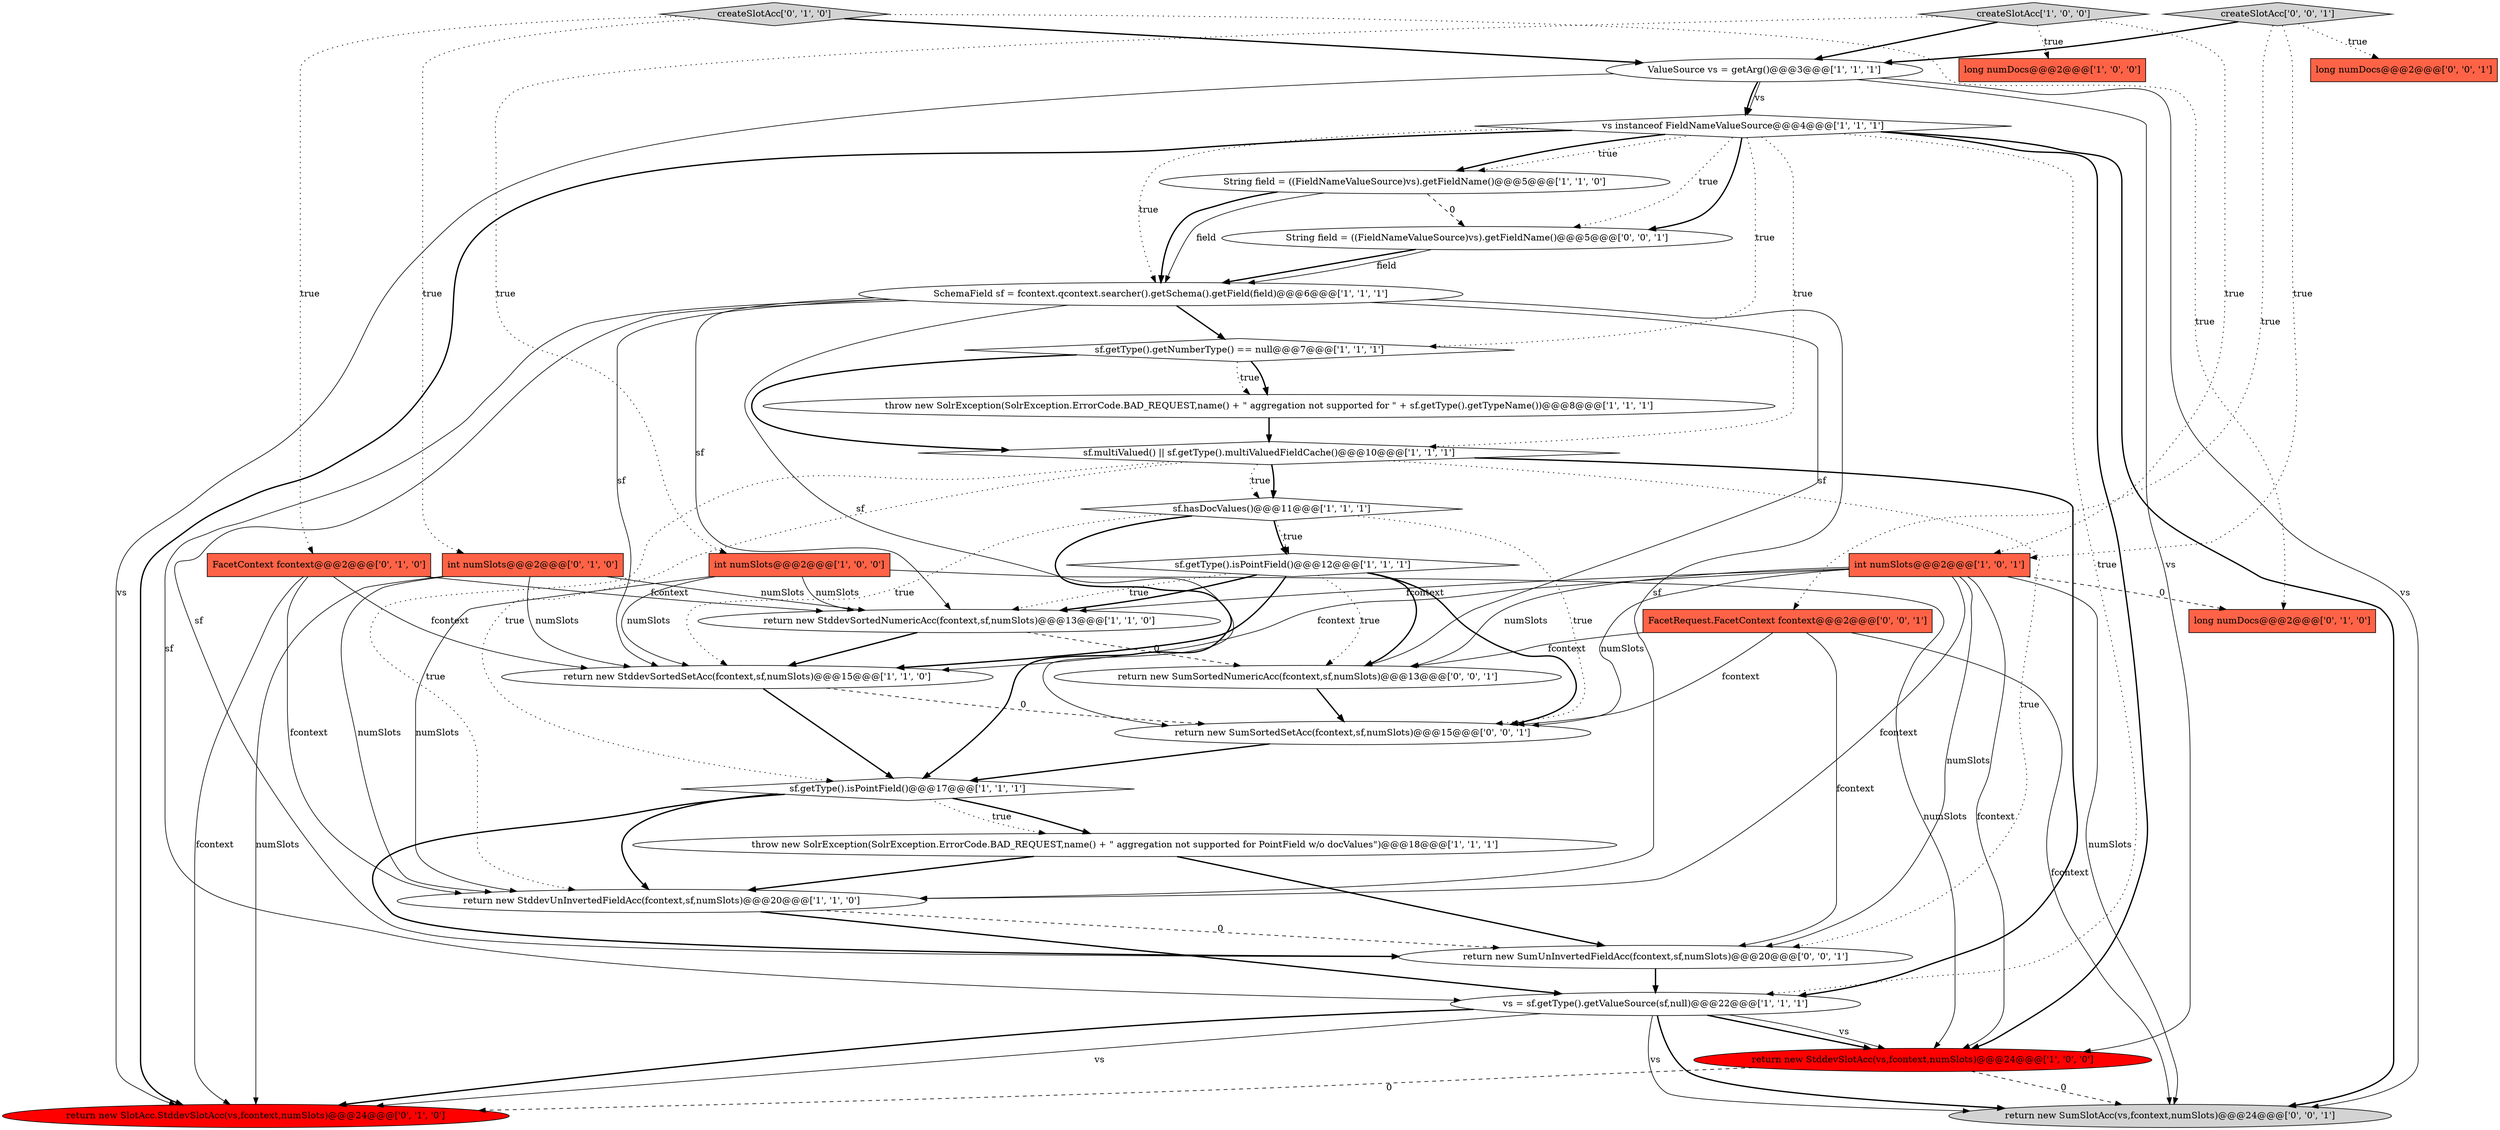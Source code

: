 digraph {
13 [style = filled, label = "long numDocs@@@2@@@['1', '0', '0']", fillcolor = tomato, shape = box image = "AAA0AAABBB1BBB"];
16 [style = filled, label = "sf.hasDocValues()@@@11@@@['1', '1', '1']", fillcolor = white, shape = diamond image = "AAA0AAABBB1BBB"];
22 [style = filled, label = "FacetContext fcontext@@@2@@@['0', '1', '0']", fillcolor = tomato, shape = box image = "AAA0AAABBB2BBB"];
28 [style = filled, label = "return new SumSortedNumericAcc(fcontext,sf,numSlots)@@@13@@@['0', '0', '1']", fillcolor = white, shape = ellipse image = "AAA0AAABBB3BBB"];
0 [style = filled, label = "vs instanceof FieldNameValueSource@@@4@@@['1', '1', '1']", fillcolor = white, shape = diamond image = "AAA0AAABBB1BBB"];
20 [style = filled, label = "return new SlotAcc.StddevSlotAcc(vs,fcontext,numSlots)@@@24@@@['0', '1', '0']", fillcolor = red, shape = ellipse image = "AAA1AAABBB2BBB"];
9 [style = filled, label = "createSlotAcc['1', '0', '0']", fillcolor = lightgray, shape = diamond image = "AAA0AAABBB1BBB"];
27 [style = filled, label = "long numDocs@@@2@@@['0', '0', '1']", fillcolor = tomato, shape = box image = "AAA0AAABBB3BBB"];
17 [style = filled, label = "return new StddevSlotAcc(vs,fcontext,numSlots)@@@24@@@['1', '0', '0']", fillcolor = red, shape = ellipse image = "AAA1AAABBB1BBB"];
6 [style = filled, label = "int numSlots@@@2@@@['1', '0', '0']", fillcolor = tomato, shape = box image = "AAA0AAABBB1BBB"];
7 [style = filled, label = "sf.getType().isPointField()@@@17@@@['1', '1', '1']", fillcolor = white, shape = diamond image = "AAA0AAABBB1BBB"];
2 [style = filled, label = "return new StddevUnInvertedFieldAcc(fcontext,sf,numSlots)@@@20@@@['1', '1', '0']", fillcolor = white, shape = ellipse image = "AAA0AAABBB1BBB"];
19 [style = filled, label = "sf.getType().getNumberType() == null@@@7@@@['1', '1', '1']", fillcolor = white, shape = diamond image = "AAA0AAABBB1BBB"];
21 [style = filled, label = "createSlotAcc['0', '1', '0']", fillcolor = lightgray, shape = diamond image = "AAA0AAABBB2BBB"];
26 [style = filled, label = "createSlotAcc['0', '0', '1']", fillcolor = lightgray, shape = diamond image = "AAA0AAABBB3BBB"];
11 [style = filled, label = "return new StddevSortedSetAcc(fcontext,sf,numSlots)@@@15@@@['1', '1', '0']", fillcolor = white, shape = ellipse image = "AAA0AAABBB1BBB"];
8 [style = filled, label = "throw new SolrException(SolrException.ErrorCode.BAD_REQUEST,name() + \" aggregation not supported for \" + sf.getType().getTypeName())@@@8@@@['1', '1', '1']", fillcolor = white, shape = ellipse image = "AAA0AAABBB1BBB"];
30 [style = filled, label = "String field = ((FieldNameValueSource)vs).getFieldName()@@@5@@@['0', '0', '1']", fillcolor = white, shape = ellipse image = "AAA0AAABBB3BBB"];
4 [style = filled, label = "throw new SolrException(SolrException.ErrorCode.BAD_REQUEST,name() + \" aggregation not supported for PointField w/o docValues\")@@@18@@@['1', '1', '1']", fillcolor = white, shape = ellipse image = "AAA0AAABBB1BBB"];
29 [style = filled, label = "return new SumUnInvertedFieldAcc(fcontext,sf,numSlots)@@@20@@@['0', '0', '1']", fillcolor = white, shape = ellipse image = "AAA0AAABBB3BBB"];
15 [style = filled, label = "int numSlots@@@2@@@['1', '0', '1']", fillcolor = tomato, shape = box image = "AAA0AAABBB1BBB"];
5 [style = filled, label = "sf.multiValued() || sf.getType().multiValuedFieldCache()@@@10@@@['1', '1', '1']", fillcolor = white, shape = diamond image = "AAA0AAABBB1BBB"];
10 [style = filled, label = "ValueSource vs = getArg()@@@3@@@['1', '1', '1']", fillcolor = white, shape = ellipse image = "AAA0AAABBB1BBB"];
1 [style = filled, label = "sf.getType().isPointField()@@@12@@@['1', '1', '1']", fillcolor = white, shape = diamond image = "AAA0AAABBB1BBB"];
32 [style = filled, label = "FacetRequest.FacetContext fcontext@@@2@@@['0', '0', '1']", fillcolor = tomato, shape = box image = "AAA0AAABBB3BBB"];
12 [style = filled, label = "vs = sf.getType().getValueSource(sf,null)@@@22@@@['1', '1', '1']", fillcolor = white, shape = ellipse image = "AAA0AAABBB1BBB"];
18 [style = filled, label = "return new StddevSortedNumericAcc(fcontext,sf,numSlots)@@@13@@@['1', '1', '0']", fillcolor = white, shape = ellipse image = "AAA0AAABBB1BBB"];
3 [style = filled, label = "String field = ((FieldNameValueSource)vs).getFieldName()@@@5@@@['1', '1', '0']", fillcolor = white, shape = ellipse image = "AAA0AAABBB1BBB"];
24 [style = filled, label = "long numDocs@@@2@@@['0', '1', '0']", fillcolor = tomato, shape = box image = "AAA1AAABBB2BBB"];
25 [style = filled, label = "return new SumSortedSetAcc(fcontext,sf,numSlots)@@@15@@@['0', '0', '1']", fillcolor = white, shape = ellipse image = "AAA0AAABBB3BBB"];
31 [style = filled, label = "return new SumSlotAcc(vs,fcontext,numSlots)@@@24@@@['0', '0', '1']", fillcolor = lightgray, shape = ellipse image = "AAA0AAABBB3BBB"];
14 [style = filled, label = "SchemaField sf = fcontext.qcontext.searcher().getSchema().getField(field)@@@6@@@['1', '1', '1']", fillcolor = white, shape = ellipse image = "AAA0AAABBB1BBB"];
23 [style = filled, label = "int numSlots@@@2@@@['0', '1', '0']", fillcolor = tomato, shape = box image = "AAA0AAABBB2BBB"];
21->10 [style = bold, label=""];
0->30 [style = bold, label=""];
0->12 [style = dotted, label="true"];
10->0 [style = solid, label="vs"];
0->5 [style = dotted, label="true"];
26->10 [style = bold, label=""];
14->2 [style = solid, label="sf"];
0->19 [style = dotted, label="true"];
16->7 [style = bold, label=""];
23->2 [style = solid, label="numSlots"];
9->10 [style = bold, label=""];
14->11 [style = solid, label="sf"];
15->29 [style = solid, label="numSlots"];
12->31 [style = solid, label="vs"];
19->5 [style = bold, label=""];
14->25 [style = solid, label="sf"];
1->28 [style = bold, label=""];
21->24 [style = dotted, label="true"];
17->20 [style = dashed, label="0"];
21->23 [style = dotted, label="true"];
15->25 [style = solid, label="numSlots"];
28->25 [style = bold, label=""];
30->14 [style = bold, label=""];
9->15 [style = dotted, label="true"];
0->3 [style = dotted, label="true"];
5->29 [style = dotted, label="true"];
22->2 [style = solid, label="fcontext"];
32->31 [style = solid, label="fcontext"];
22->18 [style = solid, label="fcontext"];
7->29 [style = bold, label=""];
0->3 [style = bold, label=""];
32->28 [style = solid, label="fcontext"];
0->17 [style = bold, label=""];
18->11 [style = bold, label=""];
23->11 [style = solid, label="numSlots"];
21->22 [style = dotted, label="true"];
4->2 [style = bold, label=""];
25->7 [style = bold, label=""];
1->11 [style = bold, label=""];
1->18 [style = dotted, label="true"];
16->1 [style = dotted, label="true"];
26->32 [style = dotted, label="true"];
5->7 [style = dotted, label="true"];
10->17 [style = solid, label="vs"];
7->2 [style = bold, label=""];
3->14 [style = solid, label="field"];
9->13 [style = dotted, label="true"];
10->0 [style = bold, label=""];
0->20 [style = bold, label=""];
0->14 [style = dotted, label="true"];
16->25 [style = dotted, label="true"];
16->11 [style = dotted, label="true"];
12->31 [style = bold, label=""];
1->28 [style = dotted, label="true"];
0->31 [style = bold, label=""];
3->30 [style = dashed, label="0"];
15->2 [style = solid, label="fcontext"];
26->27 [style = dotted, label="true"];
15->24 [style = dashed, label="0"];
12->17 [style = bold, label=""];
22->20 [style = solid, label="fcontext"];
12->20 [style = bold, label=""];
14->19 [style = bold, label=""];
4->29 [style = bold, label=""];
7->4 [style = bold, label=""];
30->14 [style = solid, label="field"];
23->20 [style = solid, label="numSlots"];
0->30 [style = dotted, label="true"];
19->8 [style = dotted, label="true"];
23->18 [style = solid, label="numSlots"];
14->18 [style = solid, label="sf"];
5->16 [style = bold, label=""];
15->17 [style = solid, label="fcontext"];
32->25 [style = solid, label="fcontext"];
16->1 [style = bold, label=""];
12->17 [style = solid, label="vs"];
2->29 [style = dashed, label="0"];
5->16 [style = dotted, label="true"];
11->25 [style = dashed, label="0"];
26->15 [style = dotted, label="true"];
15->11 [style = solid, label="fcontext"];
18->28 [style = dashed, label="0"];
6->18 [style = solid, label="numSlots"];
15->18 [style = solid, label="fcontext"];
1->25 [style = bold, label=""];
5->2 [style = dotted, label="true"];
6->11 [style = solid, label="numSlots"];
10->20 [style = solid, label="vs"];
12->20 [style = solid, label="vs"];
6->2 [style = solid, label="numSlots"];
15->28 [style = solid, label="numSlots"];
10->31 [style = solid, label="vs"];
3->14 [style = bold, label=""];
14->29 [style = solid, label="sf"];
1->18 [style = bold, label=""];
14->12 [style = solid, label="sf"];
9->6 [style = dotted, label="true"];
17->31 [style = dashed, label="0"];
19->8 [style = bold, label=""];
2->12 [style = bold, label=""];
14->28 [style = solid, label="sf"];
29->12 [style = bold, label=""];
15->31 [style = solid, label="numSlots"];
32->29 [style = solid, label="fcontext"];
8->5 [style = bold, label=""];
5->12 [style = bold, label=""];
7->4 [style = dotted, label="true"];
22->11 [style = solid, label="fcontext"];
6->17 [style = solid, label="numSlots"];
11->7 [style = bold, label=""];
}
